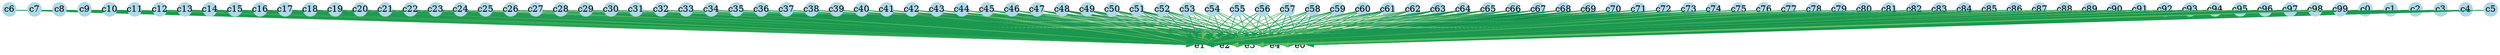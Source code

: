 digraph G {
	splines=false;
	c0[shape=circle, color=lightblue,style=filled ,height=0.30, width=0.30, fixedsize=true,];
	c1[shape=circle, color=lightblue,style=filled ,height=0.30, width=0.30, fixedsize=true,];
	c2[shape=circle, color=lightblue,style=filled ,height=0.30, width=0.30, fixedsize=true,];
	c3[shape=circle, color=lightblue,style=filled ,height=0.30, width=0.30, fixedsize=true,];
	c4[shape=circle, color=lightblue,style=filled ,height=0.30, width=0.30, fixedsize=true,];
	c5[shape=circle, color=lightblue,style=filled ,height=0.30, width=0.30, fixedsize=true,];
	c6[shape=circle, color=lightblue,style=filled ,height=0.30, width=0.30, fixedsize=true,];
	c7[shape=circle, color=lightblue,style=filled ,height=0.30, width=0.30, fixedsize=true,];
	c8[shape=circle, color=lightblue,style=filled ,height=0.30, width=0.30, fixedsize=true,];
	c9[shape=circle, color=lightblue,style=filled ,height=0.30, width=0.30, fixedsize=true,];
	c10[shape=circle, color=lightblue,style=filled ,height=0.30, width=0.30, fixedsize=true,];
	c11[shape=circle, color=lightblue,style=filled ,height=0.30, width=0.30, fixedsize=true,];
	c12[shape=circle, color=lightblue,style=filled ,height=0.30, width=0.30, fixedsize=true,];
	c13[shape=circle, color=lightblue,style=filled ,height=0.30, width=0.30, fixedsize=true,];
	c14[shape=circle, color=lightblue,style=filled ,height=0.30, width=0.30, fixedsize=true,];
	c15[shape=circle, color=lightblue,style=filled ,height=0.30, width=0.30, fixedsize=true,];
	c16[shape=circle, color=lightblue,style=filled ,height=0.30, width=0.30, fixedsize=true,];
	c17[shape=circle, color=lightblue,style=filled ,height=0.30, width=0.30, fixedsize=true,];
	c18[shape=circle, color=lightblue,style=filled ,height=0.30, width=0.30, fixedsize=true,];
	c19[shape=circle, color=lightblue,style=filled ,height=0.30, width=0.30, fixedsize=true,];
	c20[shape=circle, color=lightblue,style=filled ,height=0.30, width=0.30, fixedsize=true,];
	c21[shape=circle, color=lightblue,style=filled ,height=0.30, width=0.30, fixedsize=true,];
	c22[shape=circle, color=lightblue,style=filled ,height=0.30, width=0.30, fixedsize=true,];
	c23[shape=circle, color=lightblue,style=filled ,height=0.30, width=0.30, fixedsize=true,];
	c24[shape=circle, color=lightblue,style=filled ,height=0.30, width=0.30, fixedsize=true,];
	c25[shape=circle, color=lightblue,style=filled ,height=0.30, width=0.30, fixedsize=true,];
	c26[shape=circle, color=lightblue,style=filled ,height=0.30, width=0.30, fixedsize=true,];
	c27[shape=circle, color=lightblue,style=filled ,height=0.30, width=0.30, fixedsize=true,];
	c28[shape=circle, color=lightblue,style=filled ,height=0.30, width=0.30, fixedsize=true,];
	c29[shape=circle, color=lightblue,style=filled ,height=0.30, width=0.30, fixedsize=true,];
	c30[shape=circle, color=lightblue,style=filled ,height=0.30, width=0.30, fixedsize=true,];
	c31[shape=circle, color=lightblue,style=filled ,height=0.30, width=0.30, fixedsize=true,];
	c32[shape=circle, color=lightblue,style=filled ,height=0.30, width=0.30, fixedsize=true,];
	c33[shape=circle, color=lightblue,style=filled ,height=0.30, width=0.30, fixedsize=true,];
	c34[shape=circle, color=lightblue,style=filled ,height=0.30, width=0.30, fixedsize=true,];
	c35[shape=circle, color=lightblue,style=filled ,height=0.30, width=0.30, fixedsize=true,];
	c36[shape=circle, color=lightblue,style=filled ,height=0.30, width=0.30, fixedsize=true,];
	c37[shape=circle, color=lightblue,style=filled ,height=0.30, width=0.30, fixedsize=true,];
	c38[shape=circle, color=lightblue,style=filled ,height=0.30, width=0.30, fixedsize=true,];
	c39[shape=circle, color=lightblue,style=filled ,height=0.30, width=0.30, fixedsize=true,];
	c40[shape=circle, color=lightblue,style=filled ,height=0.30, width=0.30, fixedsize=true,];
	c41[shape=circle, color=lightblue,style=filled ,height=0.30, width=0.30, fixedsize=true,];
	c42[shape=circle, color=lightblue,style=filled ,height=0.30, width=0.30, fixedsize=true,];
	c43[shape=circle, color=lightblue,style=filled ,height=0.30, width=0.30, fixedsize=true,];
	c44[shape=circle, color=lightblue,style=filled ,height=0.30, width=0.30, fixedsize=true,];
	c45[shape=circle, color=lightblue,style=filled ,height=0.30, width=0.30, fixedsize=true,];
	c46[shape=circle, color=lightblue,style=filled ,height=0.30, width=0.30, fixedsize=true,];
	c47[shape=circle, color=lightblue,style=filled ,height=0.30, width=0.30, fixedsize=true,];
	c48[shape=circle, color=lightblue,style=filled ,height=0.30, width=0.30, fixedsize=true,];
	c49[shape=circle, color=lightblue,style=filled ,height=0.30, width=0.30, fixedsize=true,];
	c50[shape=circle, color=lightblue,style=filled ,height=0.30, width=0.30, fixedsize=true,];
	c51[shape=circle, color=lightblue,style=filled ,height=0.30, width=0.30, fixedsize=true,];
	c52[shape=circle, color=lightblue,style=filled ,height=0.30, width=0.30, fixedsize=true,];
	c53[shape=circle, color=lightblue,style=filled ,height=0.30, width=0.30, fixedsize=true,];
	c54[shape=circle, color=lightblue,style=filled ,height=0.30, width=0.30, fixedsize=true,];
	c55[shape=circle, color=lightblue,style=filled ,height=0.30, width=0.30, fixedsize=true,];
	c56[shape=circle, color=lightblue,style=filled ,height=0.30, width=0.30, fixedsize=true,];
	c57[shape=circle, color=lightblue,style=filled ,height=0.30, width=0.30, fixedsize=true,];
	c58[shape=circle, color=lightblue,style=filled ,height=0.30, width=0.30, fixedsize=true,];
	c59[shape=circle, color=lightblue,style=filled ,height=0.30, width=0.30, fixedsize=true,];
	c60[shape=circle, color=lightblue,style=filled ,height=0.30, width=0.30, fixedsize=true,];
	c61[shape=circle, color=lightblue,style=filled ,height=0.30, width=0.30, fixedsize=true,];
	c62[shape=circle, color=lightblue,style=filled ,height=0.30, width=0.30, fixedsize=true,];
	c63[shape=circle, color=lightblue,style=filled ,height=0.30, width=0.30, fixedsize=true,];
	c64[shape=circle, color=lightblue,style=filled ,height=0.30, width=0.30, fixedsize=true,];
	c65[shape=circle, color=lightblue,style=filled ,height=0.30, width=0.30, fixedsize=true,];
	c66[shape=circle, color=lightblue,style=filled ,height=0.30, width=0.30, fixedsize=true,];
	c67[shape=circle, color=lightblue,style=filled ,height=0.30, width=0.30, fixedsize=true,];
	c68[shape=circle, color=lightblue,style=filled ,height=0.30, width=0.30, fixedsize=true,];
	c69[shape=circle, color=lightblue,style=filled ,height=0.30, width=0.30, fixedsize=true,];
	c70[shape=circle, color=lightblue,style=filled ,height=0.30, width=0.30, fixedsize=true,];
	c71[shape=circle, color=lightblue,style=filled ,height=0.30, width=0.30, fixedsize=true,];
	c72[shape=circle, color=lightblue,style=filled ,height=0.30, width=0.30, fixedsize=true,];
	c73[shape=circle, color=lightblue,style=filled ,height=0.30, width=0.30, fixedsize=true,];
	c74[shape=circle, color=lightblue,style=filled ,height=0.30, width=0.30, fixedsize=true,];
	c75[shape=circle, color=lightblue,style=filled ,height=0.30, width=0.30, fixedsize=true,];
	c76[shape=circle, color=lightblue,style=filled ,height=0.30, width=0.30, fixedsize=true,];
	c77[shape=circle, color=lightblue,style=filled ,height=0.30, width=0.30, fixedsize=true,];
	c78[shape=circle, color=lightblue,style=filled ,height=0.30, width=0.30, fixedsize=true,];
	c79[shape=circle, color=lightblue,style=filled ,height=0.30, width=0.30, fixedsize=true,];
	c80[shape=circle, color=lightblue,style=filled ,height=0.30, width=0.30, fixedsize=true,];
	c81[shape=circle, color=lightblue,style=filled ,height=0.30, width=0.30, fixedsize=true,];
	c82[shape=circle, color=lightblue,style=filled ,height=0.30, width=0.30, fixedsize=true,];
	c83[shape=circle, color=lightblue,style=filled ,height=0.30, width=0.30, fixedsize=true,];
	c84[shape=circle, color=lightblue,style=filled ,height=0.30, width=0.30, fixedsize=true,];
	c85[shape=circle, color=lightblue,style=filled ,height=0.30, width=0.30, fixedsize=true,];
	c86[shape=circle, color=lightblue,style=filled ,height=0.30, width=0.30, fixedsize=true,];
	c87[shape=circle, color=lightblue,style=filled ,height=0.30, width=0.30, fixedsize=true,];
	c88[shape=circle, color=lightblue,style=filled ,height=0.30, width=0.30, fixedsize=true,];
	c89[shape=circle, color=lightblue,style=filled ,height=0.30, width=0.30, fixedsize=true,];
	c90[shape=circle, color=lightblue,style=filled ,height=0.30, width=0.30, fixedsize=true,];
	c91[shape=circle, color=lightblue,style=filled ,height=0.30, width=0.30, fixedsize=true,];
	c92[shape=circle, color=lightblue,style=filled ,height=0.30, width=0.30, fixedsize=true,];
	c93[shape=circle, color=lightblue,style=filled ,height=0.30, width=0.30, fixedsize=true,];
	c94[shape=circle, color=lightblue,style=filled ,height=0.30, width=0.30, fixedsize=true,];
	c95[shape=circle, color=lightblue,style=filled ,height=0.30, width=0.30, fixedsize=true,];
	c96[shape=circle, color=lightblue,style=filled ,height=0.30, width=0.30, fixedsize=true,];
	c97[shape=circle, color=lightblue,style=filled ,height=0.30, width=0.30, fixedsize=true,];
	c98[shape=circle, color=lightblue,style=filled ,height=0.30, width=0.30, fixedsize=true,];
	c99[shape=circle, color=lightblue,style=filled ,height=0.30, width=0.30, fixedsize=true,];
	e0[shape=box, color="#edf8fb",style=filled ,height=0.30, width=0.30, fixedsize=true,];
	e1[shape=box, color="#edf8fb",style=filled ,height=0.30, width=0.30, fixedsize=true,];
	e2[shape=box, color="#edf8fb",style=filled ,height=0.30, width=0.30, fixedsize=true,];
	e3[shape=box, color="#edf8fb",style=filled ,height=0.30, width=0.30, fixedsize=true,];
	e4[shape=box, color="#edf8fb",style=filled ,height=0.30, width=0.30, fixedsize=true,];
	"c0" -> "e0"[color="#006837"];
	"c0" -> "e1"[color="#1a9850"];
	"c0" -> "e2"[color="#1a9850"];
	"c0" -> "e3"[color="#1a9850"];
	"c0" -> "e4"[color="#1a9850"];
	"c1" -> "e0"[color="#1a9850"];
	"c1" -> "e1"[color="#66bd63"];
	"c1" -> "e2"[color="#1a9850"];
	"c1" -> "e3"[color="#1a9850"];
	"c1" -> "e4"[color="#1a9850"];
	"c2" -> "e0"[color="#1a9850"];
	"c2" -> "e1"[color="#1a9850"];
	"c2" -> "e2"[color="#1a9850"];
	"c2" -> "e3"[color="#1a9850"];
	"c2" -> "e4"[color="#1a9850"];
	"c3" -> "e0"[color="#1a9850"];
	"c3" -> "e1"[color="#1a9850"];
	"c3" -> "e2"[color="#1a9850"];
	"c3" -> "e3"[color="#1a9850"];
	"c3" -> "e4"[color="#1a9850"];
	"c4" -> "e0"[color="#1a9850"];
	"c4" -> "e1"[color="#1a9850"];
	"c4" -> "e2"[color="#1a9850"];
	"c4" -> "e3"[color="#66bd63"];
	"c4" -> "e4"[color="#1a9850"];
	"c5" -> "e0"[color="#1a9850"];
	"c5" -> "e1"[color="#1a9850"];
	"c5" -> "e2"[color="#1a9850"];
	"c5" -> "e3"[color="#1a9850"];
	"c5" -> "e4"[color="#1a9850"];
	"c6" -> "e0"[color="#1a9850"];
	"c6" -> "e1"[color="#1a9850"];
	"c6" -> "e2"[color="#1a9850"];
	"c6" -> "e3"[color="#66bd63"];
	"c6" -> "e4"[color="#1a9850"];
	"c7" -> "e0"[color="#1a9850"];
	"c7" -> "e1"[color="#66bd63"];
	"c7" -> "e2"[color="#1a9850"];
	"c7" -> "e3"[color="#1a9850"];
	"c7" -> "e4"[color="#1a9850"];
	"c8" -> "e0"[color="#1a9850"];
	"c8" -> "e1"[color="#1a9850"];
	"c8" -> "e2"[color="#1a9850"];
	"c8" -> "e3"[color="#1a9850"];
	"c8" -> "e4"[color="#1a9850"];
	"c9" -> "e0"[color="#1a9850"];
	"c9" -> "e1"[color="#1a9850"];
	"c9" -> "e2"[color="#1a9850"];
	"c9" -> "e3"[color="#1a9850"];
	"c9" -> "e4"[color="#1a9850"];
	"c10" -> "e0"[color="#1a9850"];
	"c10" -> "e1"[color="#66bd63"];
	"c10" -> "e2"[color="#1a9850"];
	"c10" -> "e3"[color="#1a9850"];
	"c10" -> "e4"[color="#1a9850"];
	"c11" -> "e0"[color="#1a9850"];
	"c11" -> "e1"[color="#1a9850"];
	"c11" -> "e2"[color="#66bd63"];
	"c11" -> "e3"[color="#1a9850"];
	"c11" -> "e4"[color="#66bd63"];
	"c12" -> "e0"[color="#1a9850"];
	"c12" -> "e1"[color="#1a9850"];
	"c12" -> "e2"[color="#1a9850"];
	"c12" -> "e3"[color="#1a9850"];
	"c12" -> "e4"[color="#1a9850"];
	"c13" -> "e0"[color="#66bd63"];
	"c13" -> "e1"[color="#66bd63"];
	"c13" -> "e2"[color="#66bd63"];
	"c13" -> "e3"[color="#1a9850"];
	"c13" -> "e4"[color="#1a9850"];
	"c14" -> "e0"[color="#1a9850"];
	"c14" -> "e1"[color="#1a9850"];
	"c14" -> "e2"[color="#1a9850"];
	"c14" -> "e3"[color="#1a9850"];
	"c14" -> "e4"[color="#1a9850"];
	"c15" -> "e0"[color="#1a9850"];
	"c15" -> "e1"[color="#1a9850"];
	"c15" -> "e2"[color="#1a9850"];
	"c15" -> "e3"[color="#66bd63"];
	"c15" -> "e4"[color="#1a9850"];
	"c16" -> "e0"[color="#1a9850"];
	"c16" -> "e1"[color="#1a9850"];
	"c16" -> "e2"[color="#1a9850"];
	"c16" -> "e3"[color="#1a9850"];
	"c16" -> "e4"[color="#1a9850"];
	"c17" -> "e0"[color="#1a9850"];
	"c17" -> "e1"[color="#1a9850"];
	"c17" -> "e2"[color="#1a9850"];
	"c17" -> "e3"[color="#1a9850"];
	"c17" -> "e4"[color="#1a9850"];
	"c18" -> "e0"[color="#1a9850"];
	"c18" -> "e1"[color="#66bd63"];
	"c18" -> "e2"[color="#66bd63"];
	"c18" -> "e3"[color="#1a9850"];
	"c18" -> "e4"[color="#1a9850"];
	"c19" -> "e0"[color="#1a9850"];
	"c19" -> "e1"[color="#1a9850"];
	"c19" -> "e2"[color="#1a9850"];
	"c19" -> "e3"[color="#66bd63"];
	"c19" -> "e4"[color="#1a9850"];
	"c20" -> "e0"[color="#1a9850"];
	"c20" -> "e1"[color="#1a9850"];
	"c20" -> "e2"[color="#1a9850"];
	"c20" -> "e3"[color="#1a9850"];
	"c20" -> "e4"[color="#1a9850"];
	"c21" -> "e0"[color="#1a9850"];
	"c21" -> "e1"[color="#1a9850"];
	"c21" -> "e2"[color="#1a9850"];
	"c21" -> "e3"[color="#66bd63"];
	"c21" -> "e4"[color="#1a9850"];
	"c22" -> "e0"[color="#66bd63"];
	"c22" -> "e1"[color="#1a9850"];
	"c22" -> "e2"[color="#1a9850"];
	"c22" -> "e3"[color="#1a9850"];
	"c22" -> "e4"[color="#1a9850"];
	"c23" -> "e0"[color="#1a9850"];
	"c23" -> "e1"[color="#1a9850"];
	"c23" -> "e2"[color="#66bd63"];
	"c23" -> "e3"[color="#1a9850"];
	"c23" -> "e4"[color="#1a9850"];
	"c24" -> "e0"[color="#1a9850"];
	"c24" -> "e1"[color="#1a9850"];
	"c24" -> "e2"[color="#1a9850"];
	"c24" -> "e3"[color="#1a9850"];
	"c24" -> "e4"[color="#66bd63"];
	"c25" -> "e0"[color="#1a9850"];
	"c25" -> "e1"[color="#1a9850"];
	"c25" -> "e2"[color="#1a9850"];
	"c25" -> "e3"[color="#66bd63"];
	"c25" -> "e4"[color="#66bd63"];
	"c26" -> "e0"[color="#1a9850"];
	"c26" -> "e1"[color="#1a9850"];
	"c26" -> "e2"[color="#66bd63"];
	"c26" -> "e3"[color="#1a9850"];
	"c26" -> "e4"[color="#1a9850"];
	"c27" -> "e0"[color="#66bd63"];
	"c27" -> "e1"[color="#1a9850"];
	"c27" -> "e2"[color="#1a9850"];
	"c27" -> "e3"[color="#1a9850"];
	"c27" -> "e4"[color="#1a9850"];
	"c28" -> "e0"[color="#1a9850"];
	"c28" -> "e1"[color="#1a9850"];
	"c28" -> "e2"[color="#1a9850"];
	"c28" -> "e3"[color="#66bd63"];
	"c28" -> "e4"[color="#1a9850"];
	"c29" -> "e0"[color="#66bd63"];
	"c29" -> "e1"[color="#1a9850"];
	"c29" -> "e2"[color="#66bd63"];
	"c29" -> "e3"[color="#1a9850"];
	"c29" -> "e4"[color="#1a9850"];
	"c30" -> "e0"[color="#1a9850"];
	"c30" -> "e1"[color="#1a9850"];
	"c30" -> "e2"[color="#1a9850"];
	"c30" -> "e3"[color="#1a9850"];
	"c30" -> "e4"[color="#1a9850"];
	"c31" -> "e0"[color="#1a9850"];
	"c31" -> "e1"[color="#1a9850"];
	"c31" -> "e2"[color="#1a9850"];
	"c31" -> "e3"[color="#1a9850"];
	"c31" -> "e4"[color="#66bd63"];
	"c32" -> "e0"[color="#1a9850"];
	"c32" -> "e1"[color="#1a9850"];
	"c32" -> "e2"[color="#1a9850"];
	"c32" -> "e3"[color="#1a9850"];
	"c32" -> "e4"[color="#1a9850"];
	"c33" -> "e0"[color="#1a9850"];
	"c33" -> "e1"[color="#66bd63"];
	"c33" -> "e2"[color="#1a9850"];
	"c33" -> "e3"[color="#1a9850"];
	"c33" -> "e4"[color="#1a9850"];
	"c34" -> "e0"[color="#1a9850"];
	"c34" -> "e1"[color="#1a9850"];
	"c34" -> "e2"[color="#1a9850"];
	"c34" -> "e3"[color="#1a9850"];
	"c34" -> "e4"[color="#1a9850"];
	"c35" -> "e0"[color="#1a9850"];
	"c35" -> "e1"[color="#1a9850"];
	"c35" -> "e2"[color="#1a9850"];
	"c35" -> "e3"[color="#1a9850"];
	"c35" -> "e4"[color="#1a9850"];
	"c36" -> "e0"[color="#1a9850"];
	"c36" -> "e1"[color="#1a9850"];
	"c36" -> "e2"[color="#1a9850"];
	"c36" -> "e3"[color="#1a9850"];
	"c36" -> "e4"[color="#1a9850"];
	"c37" -> "e0"[color="#1a9850"];
	"c37" -> "e1"[color="#1a9850"];
	"c37" -> "e2"[color="#1a9850"];
	"c37" -> "e3"[color="#1a9850"];
	"c37" -> "e4"[color="#1a9850"];
	"c38" -> "e0"[color="#1a9850"];
	"c38" -> "e1"[color="#1a9850"];
	"c38" -> "e2"[color="#1a9850"];
	"c38" -> "e3"[color="#1a9850"];
	"c38" -> "e4"[color="#1a9850"];
	"c39" -> "e0"[color="#1a9850"];
	"c39" -> "e1"[color="#1a9850"];
	"c39" -> "e2"[color="#1a9850"];
	"c39" -> "e3"[color="#1a9850"];
	"c39" -> "e4"[color="#1a9850"];
	"c40" -> "e0"[color="#1a9850"];
	"c40" -> "e1"[color="#1a9850"];
	"c40" -> "e2"[color="#1a9850"];
	"c40" -> "e3"[color="#66bd63"];
	"c40" -> "e4"[color="#1a9850"];
	"c41" -> "e0"[color="#1a9850"];
	"c41" -> "e1"[color="#1a9850"];
	"c41" -> "e2"[color="#1a9850"];
	"c41" -> "e3"[color="#1a9850"];
	"c41" -> "e4"[color="#1a9850"];
	"c42" -> "e0"[color="#1a9850"];
	"c42" -> "e1"[color="#1a9850"];
	"c42" -> "e2"[color="#1a9850"];
	"c42" -> "e3"[color="#1a9850"];
	"c42" -> "e4"[color="#1a9850"];
	"c43" -> "e0"[color="#1a9850"];
	"c43" -> "e1"[color="#66bd63"];
	"c43" -> "e2"[color="#66bd63"];
	"c43" -> "e3"[color="#1a9850"];
	"c43" -> "e4"[color="#1a9850"];
	"c44" -> "e0"[color="#1a9850"];
	"c44" -> "e1"[color="#1a9850"];
	"c44" -> "e2"[color="#1a9850"];
	"c44" -> "e3"[color="#1a9850"];
	"c44" -> "e4"[color="#66bd63"];
	"c45" -> "e0"[color="#1a9850"];
	"c45" -> "e1"[color="#1a9850"];
	"c45" -> "e2"[color="#1a9850"];
	"c45" -> "e3"[color="#1a9850"];
	"c45" -> "e4"[color="#1a9850"];
	"c46" -> "e0"[color="#1a9850"];
	"c46" -> "e1"[color="#1a9850"];
	"c46" -> "e2"[color="#1a9850"];
	"c46" -> "e3"[color="#66bd63"];
	"c46" -> "e4"[color="#66bd63"];
	"c47" -> "e0"[color="#1a9850"];
	"c47" -> "e1"[color="#66bd63"];
	"c47" -> "e2"[color="#1a9850"];
	"c47" -> "e3"[color="#1a9850"];
	"c47" -> "e4"[color="#1a9850"];
	"c48" -> "e0"[color="#1a9850"];
	"c48" -> "e1"[color="#1a9850"];
	"c48" -> "e2"[color="#66bd63"];
	"c48" -> "e3"[color="#1a9850"];
	"c48" -> "e4"[color="#006837"];
	"c49" -> "e0"[color="#1a9850"];
	"c49" -> "e1"[color="#1a9850"];
	"c49" -> "e2"[color="#1a9850"];
	"c49" -> "e3"[color="#1a9850"];
	"c49" -> "e4"[color="#1a9850"];
	"c50" -> "e0"[color="#1a9850"];
	"c50" -> "e1"[color="#1a9850"];
	"c50" -> "e2"[color="#66bd63"];
	"c50" -> "e3"[color="#1a9850"];
	"c50" -> "e4"[color="#1a9850"];
	"c51" -> "e0"[color="#1a9850"];
	"c51" -> "e1"[color="#1a9850"];
	"c51" -> "e2"[color="#1a9850"];
	"c51" -> "e3"[color="#1a9850"];
	"c51" -> "e4"[color="#006837"];
	"c52" -> "e0"[color="#1a9850"];
	"c52" -> "e1"[color="#1a9850"];
	"c52" -> "e2"[color="#1a9850"];
	"c52" -> "e3"[color="#1a9850"];
	"c52" -> "e4"[color="#1a9850"];
	"c53" -> "e0"[color="#66bd63"];
	"c53" -> "e1"[color="#1a9850"];
	"c53" -> "e2"[color="#66bd63"];
	"c53" -> "e3"[color="#1a9850"];
	"c53" -> "e4"[color="#1a9850"];
	"c54" -> "e0"[color="#66bd63"];
	"c54" -> "e1"[color="#66bd63"];
	"c54" -> "e2"[color="#1a9850"];
	"c54" -> "e3"[color="#66bd63"];
	"c54" -> "e4"[color="#1a9850"];
	"c55" -> "e0"[color="#1a9850"];
	"c55" -> "e1"[color="#1a9850"];
	"c55" -> "e2"[color="#1a9850"];
	"c55" -> "e3"[color="#1a9850"];
	"c55" -> "e4"[color="#1a9850"];
	"c56" -> "e0"[color="#1a9850"];
	"c56" -> "e1"[color="#1a9850"];
	"c56" -> "e2"[color="#1a9850"];
	"c56" -> "e3"[color="#1a9850"];
	"c56" -> "e4"[color="#1a9850"];
	"c57" -> "e0"[color="#1a9850"];
	"c57" -> "e1"[color="#66bd63"];
	"c57" -> "e2"[color="#66bd63"];
	"c57" -> "e3"[color="#1a9850"];
	"c57" -> "e4"[color="#1a9850"];
	"c58" -> "e0"[color="#1a9850"];
	"c58" -> "e1"[color="#1a9850"];
	"c58" -> "e2"[color="#1a9850"];
	"c58" -> "e3"[color="#1a9850"];
	"c58" -> "e4"[color="#1a9850"];
	"c59" -> "e0"[color="#66bd63"];
	"c59" -> "e1"[color="#1a9850"];
	"c59" -> "e2"[color="#1a9850"];
	"c59" -> "e3"[color="#1a9850"];
	"c59" -> "e4"[color="#1a9850"];
	"c60" -> "e0"[color="#1a9850"];
	"c60" -> "e1"[color="#1a9850"];
	"c60" -> "e2"[color="#1a9850"];
	"c60" -> "e3"[color="#66bd63"];
	"c60" -> "e4"[color="#1a9850"];
	"c61" -> "e0"[color="#1a9850"];
	"c61" -> "e1"[color="#1a9850"];
	"c61" -> "e2"[color="#1a9850"];
	"c61" -> "e3"[color="#1a9850"];
	"c61" -> "e4"[color="#1a9850"];
	"c62" -> "e0"[color="#1a9850"];
	"c62" -> "e1"[color="#66bd63"];
	"c62" -> "e2"[color="#66bd63"];
	"c62" -> "e3"[color="#66bd63"];
	"c62" -> "e4"[color="#1a9850"];
	"c63" -> "e0"[color="#66bd63"];
	"c63" -> "e1"[color="#1a9850"];
	"c63" -> "e2"[color="#1a9850"];
	"c63" -> "e3"[color="#1a9850"];
	"c63" -> "e4"[color="#1a9850"];
	"c64" -> "e0"[color="#1a9850"];
	"c64" -> "e1"[color="#1a9850"];
	"c64" -> "e2"[color="#1a9850"];
	"c64" -> "e3"[color="#1a9850"];
	"c64" -> "e4"[color="#1a9850"];
	"c65" -> "e0"[color="#1a9850"];
	"c65" -> "e1"[color="#66bd63"];
	"c65" -> "e2"[color="#1a9850"];
	"c65" -> "e3"[color="#1a9850"];
	"c65" -> "e4"[color="#1a9850"];
	"c66" -> "e0"[color="#1a9850"];
	"c66" -> "e1"[color="#66bd63"];
	"c66" -> "e2"[color="#1a9850"];
	"c66" -> "e3"[color="#66bd63"];
	"c66" -> "e4"[color="#1a9850"];
	"c67" -> "e0"[color="#1a9850"];
	"c67" -> "e1"[color="#1a9850"];
	"c67" -> "e2"[color="#1a9850"];
	"c67" -> "e3"[color="#1a9850"];
	"c67" -> "e4"[color="#1a9850"];
	"c68" -> "e0"[color="#1a9850"];
	"c68" -> "e1"[color="#1a9850"];
	"c68" -> "e2"[color="#1a9850"];
	"c68" -> "e3"[color="#006837"];
	"c68" -> "e4"[color="#1a9850"];
	"c69" -> "e0"[color="#1a9850"];
	"c69" -> "e1"[color="#1a9850"];
	"c69" -> "e2"[color="#1a9850"];
	"c69" -> "e3"[color="#1a9850"];
	"c69" -> "e4"[color="#1a9850"];
	"c70" -> "e0"[color="#1a9850"];
	"c70" -> "e1"[color="#1a9850"];
	"c70" -> "e2"[color="#1a9850"];
	"c70" -> "e3"[color="#006837"];
	"c70" -> "e4"[color="#66bd63"];
	"c71" -> "e0"[color="#1a9850"];
	"c71" -> "e1"[color="#1a9850"];
	"c71" -> "e2"[color="#1a9850"];
	"c71" -> "e3"[color="#1a9850"];
	"c71" -> "e4"[color="#1a9850"];
	"c72" -> "e0"[color="#1a9850"];
	"c72" -> "e1"[color="#1a9850"];
	"c72" -> "e2"[color="#1a9850"];
	"c72" -> "e3"[color="#1a9850"];
	"c72" -> "e4"[color="#1a9850"];
	"c73" -> "e0"[color="#66bd63"];
	"c73" -> "e1"[color="#1a9850"];
	"c73" -> "e2"[color="#1a9850"];
	"c73" -> "e3"[color="#1a9850"];
	"c73" -> "e4"[color="#1a9850"];
	"c74" -> "e0"[color="#1a9850"];
	"c74" -> "e1"[color="#1a9850"];
	"c74" -> "e2"[color="#1a9850"];
	"c74" -> "e3"[color="#66bd63"];
	"c74" -> "e4"[color="#1a9850"];
	"c75" -> "e0"[color="#66bd63"];
	"c75" -> "e1"[color="#1a9850"];
	"c75" -> "e2"[color="#1a9850"];
	"c75" -> "e3"[color="#1a9850"];
	"c75" -> "e4"[color="#1a9850"];
	"c76" -> "e0"[color="#1a9850"];
	"c76" -> "e1"[color="#1a9850"];
	"c76" -> "e2"[color="#66bd63"];
	"c76" -> "e3"[color="#66bd63"];
	"c76" -> "e4"[color="#1a9850"];
	"c77" -> "e0"[color="#1a9850"];
	"c77" -> "e1"[color="#1a9850"];
	"c77" -> "e2"[color="#1a9850"];
	"c77" -> "e3"[color="#1a9850"];
	"c77" -> "e4"[color="#66bd63"];
	"c78" -> "e0"[color="#1a9850"];
	"c78" -> "e1"[color="#1a9850"];
	"c78" -> "e2"[color="#1a9850"];
	"c78" -> "e3"[color="#1a9850"];
	"c78" -> "e4"[color="#1a9850"];
	"c79" -> "e0"[color="#1a9850"];
	"c79" -> "e1"[color="#1a9850"];
	"c79" -> "e2"[color="#1a9850"];
	"c79" -> "e3"[color="#66bd63"];
	"c79" -> "e4"[color="#1a9850"];
	"c80" -> "e0"[color="#1a9850"];
	"c80" -> "e1"[color="#66bd63"];
	"c80" -> "e2"[color="#1a9850"];
	"c80" -> "e3"[color="#1a9850"];
	"c80" -> "e4"[color="#1a9850"];
	"c81" -> "e0"[color="#1a9850"];
	"c81" -> "e1"[color="#1a9850"];
	"c81" -> "e2"[color="#1a9850"];
	"c81" -> "e3"[color="#1a9850"];
	"c81" -> "e4"[color="#1a9850"];
	"c82" -> "e0"[color="#1a9850"];
	"c82" -> "e1"[color="#1a9850"];
	"c82" -> "e2"[color="#1a9850"];
	"c82" -> "e3"[color="#1a9850"];
	"c82" -> "e4"[color="#1a9850"];
	"c83" -> "e0"[color="#1a9850"];
	"c83" -> "e1"[color="#1a9850"];
	"c83" -> "e2"[color="#1a9850"];
	"c83" -> "e3"[color="#1a9850"];
	"c83" -> "e4"[color="#1a9850"];
	"c84" -> "e0"[color="#1a9850"];
	"c84" -> "e1"[color="#1a9850"];
	"c84" -> "e2"[color="#66bd63"];
	"c84" -> "e3"[color="#1a9850"];
	"c84" -> "e4"[color="#1a9850"];
	"c85" -> "e0"[color="#1a9850"];
	"c85" -> "e1"[color="#1a9850"];
	"c85" -> "e2"[color="#66bd63"];
	"c85" -> "e3"[color="#1a9850"];
	"c85" -> "e4"[color="#1a9850"];
	"c86" -> "e0"[color="#1a9850"];
	"c86" -> "e1"[color="#1a9850"];
	"c86" -> "e2"[color="#1a9850"];
	"c86" -> "e3"[color="#1a9850"];
	"c86" -> "e4"[color="#1a9850"];
	"c87" -> "e0"[color="#1a9850"];
	"c87" -> "e1"[color="#1a9850"];
	"c87" -> "e2"[color="#1a9850"];
	"c87" -> "e3"[color="#1a9850"];
	"c87" -> "e4"[color="#66bd63"];
	"c88" -> "e0"[color="#1a9850"];
	"c88" -> "e1"[color="#1a9850"];
	"c88" -> "e2"[color="#1a9850"];
	"c88" -> "e3"[color="#66bd63"];
	"c88" -> "e4"[color="#1a9850"];
	"c89" -> "e0"[color="#1a9850"];
	"c89" -> "e1"[color="#1a9850"];
	"c89" -> "e2"[color="#1a9850"];
	"c89" -> "e3"[color="#1a9850"];
	"c89" -> "e4"[color="#66bd63"];
	"c90" -> "e0"[color="#1a9850"];
	"c90" -> "e1"[color="#66bd63"];
	"c90" -> "e2"[color="#1a9850"];
	"c90" -> "e3"[color="#1a9850"];
	"c90" -> "e4"[color="#1a9850"];
	"c91" -> "e0"[color="#1a9850"];
	"c91" -> "e1"[color="#006837"];
	"c91" -> "e2"[color="#1a9850"];
	"c91" -> "e3"[color="#66bd63"];
	"c91" -> "e4"[color="#1a9850"];
	"c92" -> "e0"[color="#66bd63"];
	"c92" -> "e1"[color="#1a9850"];
	"c92" -> "e2"[color="#1a9850"];
	"c92" -> "e3"[color="#1a9850"];
	"c92" -> "e4"[color="#66bd63"];
	"c93" -> "e0"[color="#1a9850"];
	"c93" -> "e1"[color="#1a9850"];
	"c93" -> "e2"[color="#66bd63"];
	"c93" -> "e3"[color="#1a9850"];
	"c93" -> "e4"[color="#1a9850"];
	"c94" -> "e0"[color="#66bd63"];
	"c94" -> "e1"[color="#1a9850"];
	"c94" -> "e2"[color="#1a9850"];
	"c94" -> "e3"[color="#1a9850"];
	"c94" -> "e4"[color="#1a9850"];
	"c95" -> "e0"[color="#1a9850"];
	"c95" -> "e1"[color="#1a9850"];
	"c95" -> "e2"[color="#1a9850"];
	"c95" -> "e3"[color="#66bd63"];
	"c95" -> "e4"[color="#66bd63"];
	"c96" -> "e0"[color="#1a9850"];
	"c96" -> "e1"[color="#1a9850"];
	"c96" -> "e2"[color="#1a9850"];
	"c96" -> "e3"[color="#1a9850"];
	"c96" -> "e4"[color="#1a9850"];
	"c97" -> "e0"[color="#1a9850"];
	"c97" -> "e1"[color="#1a9850"];
	"c97" -> "e2"[color="#1a9850"];
	"c97" -> "e3"[color="#1a9850"];
	"c97" -> "e4"[color="#1a9850"];
	"c98" -> "e0"[color="#1a9850"];
	"c98" -> "e1"[color="#1a9850"];
	"c98" -> "e2"[color="#1a9850"];
	"c98" -> "e3"[color="#1a9850"];
	"c98" -> "e4"[color="#1a9850"];
	"c99" -> "e0"[color="#1a9850"];
	"c99" -> "e1"[color="#1a9850"];
	"c99" -> "e2"[color="#66bd63"];
	"c99" -> "e3"[color="#66bd63"];
	"c99" -> "e4"[color="#66bd63"];
}